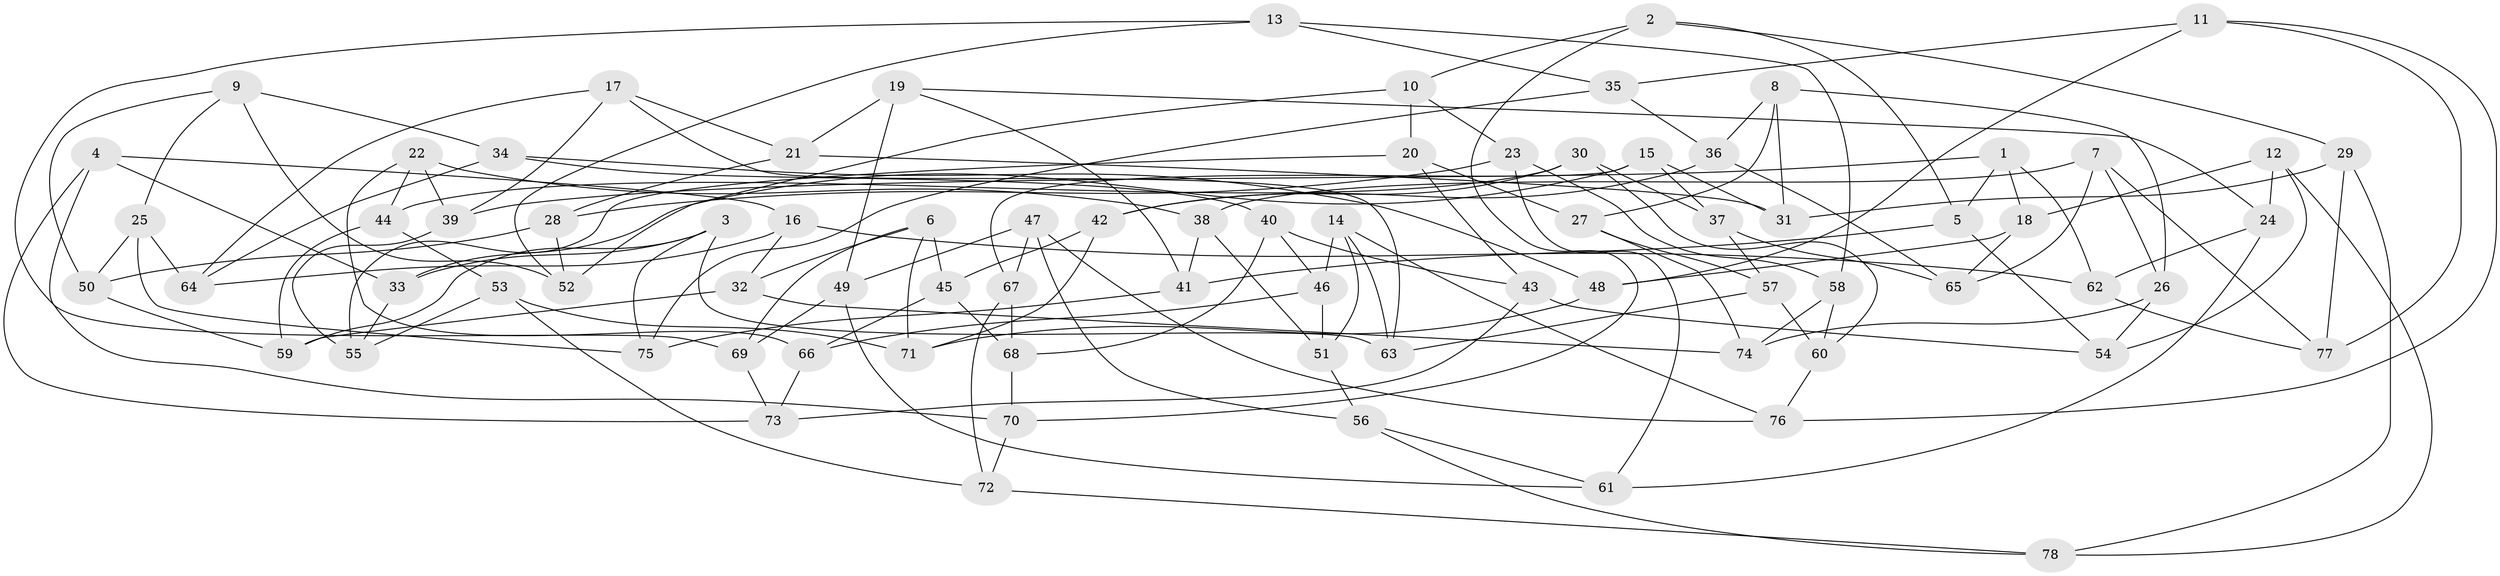 // Generated by graph-tools (version 1.1) at 2025/57/03/09/25 04:57:27]
// undirected, 78 vertices, 156 edges
graph export_dot {
graph [start="1"]
  node [color=gray90,style=filled];
  1;
  2;
  3;
  4;
  5;
  6;
  7;
  8;
  9;
  10;
  11;
  12;
  13;
  14;
  15;
  16;
  17;
  18;
  19;
  20;
  21;
  22;
  23;
  24;
  25;
  26;
  27;
  28;
  29;
  30;
  31;
  32;
  33;
  34;
  35;
  36;
  37;
  38;
  39;
  40;
  41;
  42;
  43;
  44;
  45;
  46;
  47;
  48;
  49;
  50;
  51;
  52;
  53;
  54;
  55;
  56;
  57;
  58;
  59;
  60;
  61;
  62;
  63;
  64;
  65;
  66;
  67;
  68;
  69;
  70;
  71;
  72;
  73;
  74;
  75;
  76;
  77;
  78;
  1 -- 18;
  1 -- 39;
  1 -- 5;
  1 -- 62;
  2 -- 29;
  2 -- 5;
  2 -- 10;
  2 -- 70;
  3 -- 33;
  3 -- 75;
  3 -- 63;
  3 -- 59;
  4 -- 70;
  4 -- 33;
  4 -- 73;
  4 -- 16;
  5 -- 41;
  5 -- 54;
  6 -- 45;
  6 -- 69;
  6 -- 32;
  6 -- 71;
  7 -- 77;
  7 -- 38;
  7 -- 65;
  7 -- 26;
  8 -- 27;
  8 -- 26;
  8 -- 36;
  8 -- 31;
  9 -- 50;
  9 -- 25;
  9 -- 52;
  9 -- 34;
  10 -- 20;
  10 -- 23;
  10 -- 52;
  11 -- 76;
  11 -- 35;
  11 -- 48;
  11 -- 77;
  12 -- 78;
  12 -- 18;
  12 -- 24;
  12 -- 54;
  13 -- 35;
  13 -- 52;
  13 -- 58;
  13 -- 69;
  14 -- 63;
  14 -- 76;
  14 -- 46;
  14 -- 51;
  15 -- 37;
  15 -- 33;
  15 -- 31;
  15 -- 67;
  16 -- 32;
  16 -- 64;
  16 -- 62;
  17 -- 39;
  17 -- 63;
  17 -- 21;
  17 -- 64;
  18 -- 65;
  18 -- 48;
  19 -- 21;
  19 -- 49;
  19 -- 41;
  19 -- 24;
  20 -- 55;
  20 -- 43;
  20 -- 27;
  21 -- 31;
  21 -- 28;
  22 -- 38;
  22 -- 39;
  22 -- 44;
  22 -- 66;
  23 -- 61;
  23 -- 28;
  23 -- 58;
  24 -- 61;
  24 -- 62;
  25 -- 64;
  25 -- 50;
  25 -- 75;
  26 -- 74;
  26 -- 54;
  27 -- 57;
  27 -- 74;
  28 -- 52;
  28 -- 50;
  29 -- 31;
  29 -- 77;
  29 -- 78;
  30 -- 60;
  30 -- 37;
  30 -- 42;
  30 -- 44;
  32 -- 74;
  32 -- 59;
  33 -- 55;
  34 -- 40;
  34 -- 48;
  34 -- 64;
  35 -- 36;
  35 -- 75;
  36 -- 65;
  36 -- 42;
  37 -- 57;
  37 -- 65;
  38 -- 41;
  38 -- 51;
  39 -- 55;
  40 -- 46;
  40 -- 43;
  40 -- 68;
  41 -- 75;
  42 -- 45;
  42 -- 71;
  43 -- 54;
  43 -- 73;
  44 -- 59;
  44 -- 53;
  45 -- 68;
  45 -- 66;
  46 -- 51;
  46 -- 66;
  47 -- 56;
  47 -- 76;
  47 -- 49;
  47 -- 67;
  48 -- 71;
  49 -- 61;
  49 -- 69;
  50 -- 59;
  51 -- 56;
  53 -- 72;
  53 -- 71;
  53 -- 55;
  56 -- 78;
  56 -- 61;
  57 -- 63;
  57 -- 60;
  58 -- 74;
  58 -- 60;
  60 -- 76;
  62 -- 77;
  66 -- 73;
  67 -- 68;
  67 -- 72;
  68 -- 70;
  69 -- 73;
  70 -- 72;
  72 -- 78;
}
